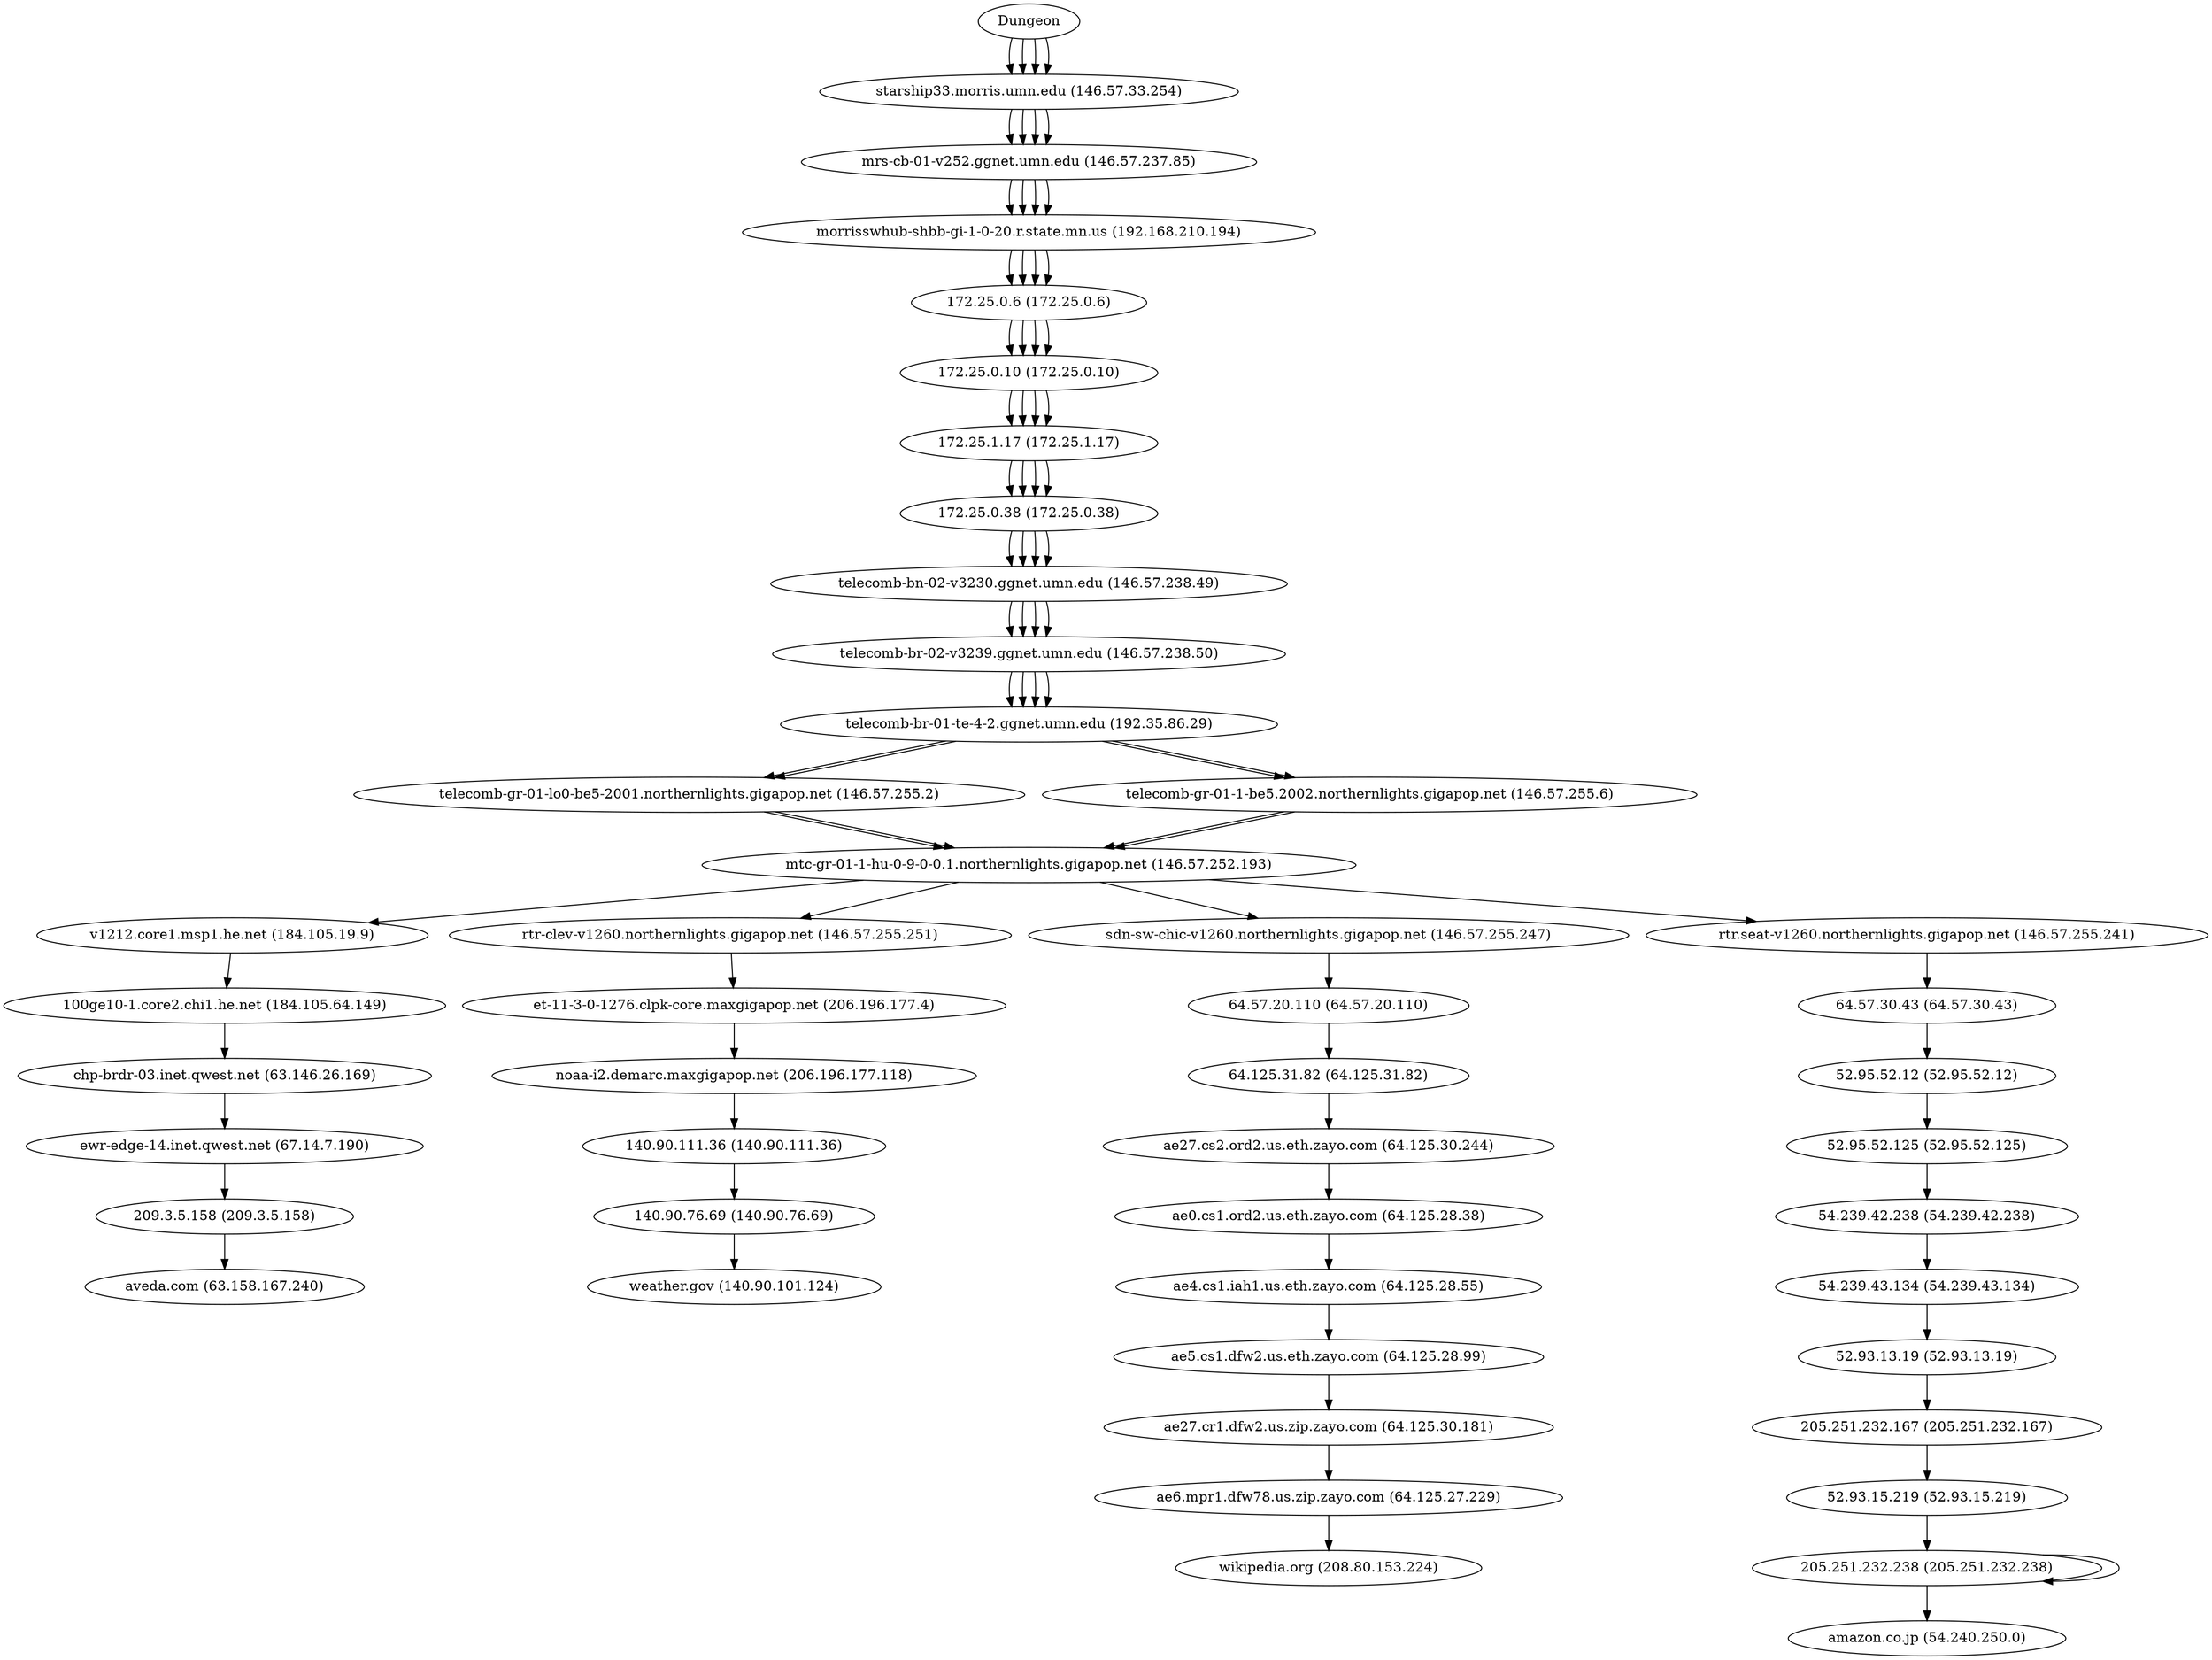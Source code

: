 digraph network {

// traceroute to aveda.com (63.158.167.240), 60 hops max, 60 byte packets
"Dungeon" -> "starship33.morris.umn.edu (146.57.33.254)";
"starship33.morris.umn.edu (146.57.33.254)" -> "mrs-cb-01-v252.ggnet.umn.edu (146.57.237.85)";
"mrs-cb-01-v252.ggnet.umn.edu (146.57.237.85)" -> "morrisswhub-shbb-gi-1-0-20.r.state.mn.us (192.168.210.194)";
"morrisswhub-shbb-gi-1-0-20.r.state.mn.us (192.168.210.194)" -> "172.25.0.6 (172.25.0.6)";
"172.25.0.6 (172.25.0.6)" -> "172.25.0.10 (172.25.0.10)";
"172.25.0.10 (172.25.0.10)" -> "172.25.1.17 (172.25.1.17)";
"172.25.1.17 (172.25.1.17)" -> "172.25.0.38 (172.25.0.38)";
"172.25.0.38 (172.25.0.38)" -> "telecomb-bn-02-v3230.ggnet.umn.edu (146.57.238.49)";
"telecomb-bn-02-v3230.ggnet.umn.edu (146.57.238.49)" -> "telecomb-br-02-v3239.ggnet.umn.edu (146.57.238.50)";
"telecomb-br-02-v3239.ggnet.umn.edu (146.57.238.50)" -> "telecomb-br-01-te-4-2.ggnet.umn.edu (192.35.86.29)";
"telecomb-br-01-te-4-2.ggnet.umn.edu (192.35.86.29)" -> "telecomb-gr-01-lo0-be5-2001.northernlights.gigapop.net (146.57.255.2)";
"telecomb-gr-01-lo0-be5-2001.northernlights.gigapop.net (146.57.255.2)" -> "mtc-gr-01-1-hu-0-9-0-0.1.northernlights.gigapop.net (146.57.252.193)";
"mtc-gr-01-1-hu-0-9-0-0.1.northernlights.gigapop.net (146.57.252.193)" -> "v1212.core1.msp1.he.net (184.105.19.9)";
"v1212.core1.msp1.he.net (184.105.19.9)" -> "100ge10-1.core2.chi1.he.net (184.105.64.149)";
"100ge10-1.core2.chi1.he.net (184.105.64.149)" -> "chp-brdr-03.inet.qwest.net (63.146.26.169)";
"chp-brdr-03.inet.qwest.net (63.146.26.169)" -> "ewr-edge-14.inet.qwest.net (67.14.7.190)";
"ewr-edge-14.inet.qwest.net (67.14.7.190)" -> "209.3.5.158 (209.3.5.158)";
"209.3.5.158 (209.3.5.158)" -> "aveda.com (63.158.167.240)";

// traceroute to weather.gov (140.90.101.124), 60 hops max, 60 byte packets
"Dungeon" -> "starship33.morris.umn.edu (146.57.33.254)";
"starship33.morris.umn.edu (146.57.33.254)" -> "mrs-cb-01-v252.ggnet.umn.edu (146.57.237.85)";
"mrs-cb-01-v252.ggnet.umn.edu (146.57.237.85)" -> "morrisswhub-shbb-gi-1-0-20.r.state.mn.us (192.168.210.194)";
"morrisswhub-shbb-gi-1-0-20.r.state.mn.us (192.168.210.194)" -> "172.25.0.6 (172.25.0.6)";
"172.25.0.6 (172.25.0.6)" -> "172.25.0.10 (172.25.0.10)";
"172.25.0.10 (172.25.0.10)" -> "172.25.1.17 (172.25.1.17)";
"172.25.1.17 (172.25.1.17)" -> "172.25.0.38 (172.25.0.38)";
"172.25.0.38 (172.25.0.38)" -> "telecomb-bn-02-v3230.ggnet.umn.edu (146.57.238.49)";
"telecomb-bn-02-v3230.ggnet.umn.edu (146.57.238.49)" -> "telecomb-br-02-v3239.ggnet.umn.edu (146.57.238.50)";
"telecomb-br-02-v3239.ggnet.umn.edu (146.57.238.50)" -> "telecomb-br-01-te-4-2.ggnet.umn.edu (192.35.86.29)";
"telecomb-br-01-te-4-2.ggnet.umn.edu (192.35.86.29)" -> "telecomb-gr-01-1-be5.2002.northernlights.gigapop.net (146.57.255.6)";
"telecomb-gr-01-1-be5.2002.northernlights.gigapop.net (146.57.255.6)" -> "mtc-gr-01-1-hu-0-9-0-0.1.northernlights.gigapop.net (146.57.252.193)";
"mtc-gr-01-1-hu-0-9-0-0.1.northernlights.gigapop.net (146.57.252.193)" -> "rtr-clev-v1260.northernlights.gigapop.net (146.57.255.251)";
"rtr-clev-v1260.northernlights.gigapop.net (146.57.255.251)" -> "et-11-3-0-1276.clpk-core.maxgigapop.net (206.196.177.4)";
"et-11-3-0-1276.clpk-core.maxgigapop.net (206.196.177.4)" -> "noaa-i2.demarc.maxgigapop.net (206.196.177.118)";
"noaa-i2.demarc.maxgigapop.net (206.196.177.118)" -> "140.90.111.36 (140.90.111.36)";
"140.90.111.36 (140.90.111.36)" -> "140.90.76.69 (140.90.76.69)";
"140.90.76.69 (140.90.76.69)" -> "weather.gov (140.90.101.124)";

// traceroute to wikipedia.org (208.80.153.224), 60 hops max, 60 byte packets
"Dungeon" -> "starship33.morris.umn.edu (146.57.33.254)";
"starship33.morris.umn.edu (146.57.33.254)" -> "mrs-cb-01-v252.ggnet.umn.edu (146.57.237.85)";
"mrs-cb-01-v252.ggnet.umn.edu (146.57.237.85)" -> "morrisswhub-shbb-gi-1-0-20.r.state.mn.us (192.168.210.194)";
"morrisswhub-shbb-gi-1-0-20.r.state.mn.us (192.168.210.194)" -> "172.25.0.6 (172.25.0.6)";
"172.25.0.6 (172.25.0.6)" -> "172.25.0.10 (172.25.0.10)";
"172.25.0.10 (172.25.0.10)" -> "172.25.1.17 (172.25.1.17)";
"172.25.1.17 (172.25.1.17)" -> "172.25.0.38 (172.25.0.38)";
"172.25.0.38 (172.25.0.38)" -> "telecomb-bn-02-v3230.ggnet.umn.edu (146.57.238.49)";
"telecomb-bn-02-v3230.ggnet.umn.edu (146.57.238.49)" -> "telecomb-br-02-v3239.ggnet.umn.edu (146.57.238.50)";
"telecomb-br-02-v3239.ggnet.umn.edu (146.57.238.50)" -> "telecomb-br-01-te-4-2.ggnet.umn.edu (192.35.86.29)";
"telecomb-br-01-te-4-2.ggnet.umn.edu (192.35.86.29)" -> "telecomb-gr-01-lo0-be5-2001.northernlights.gigapop.net (146.57.255.2)";
"telecomb-gr-01-lo0-be5-2001.northernlights.gigapop.net (146.57.255.2)" -> "mtc-gr-01-1-hu-0-9-0-0.1.northernlights.gigapop.net (146.57.252.193)";
"mtc-gr-01-1-hu-0-9-0-0.1.northernlights.gigapop.net (146.57.252.193)" -> "sdn-sw-chic-v1260.northernlights.gigapop.net (146.57.255.247)";
"sdn-sw-chic-v1260.northernlights.gigapop.net (146.57.255.247)" -> "64.57.20.110 (64.57.20.110)";
"64.57.20.110 (64.57.20.110)" -> "64.125.31.82 (64.125.31.82)";
"64.125.31.82 (64.125.31.82)" -> "ae27.cs2.ord2.us.eth.zayo.com (64.125.30.244)";
"ae27.cs2.ord2.us.eth.zayo.com (64.125.30.244)" -> "ae0.cs1.ord2.us.eth.zayo.com (64.125.28.38)";
"ae0.cs1.ord2.us.eth.zayo.com (64.125.28.38)" -> "ae4.cs1.iah1.us.eth.zayo.com (64.125.28.55)";
"ae4.cs1.iah1.us.eth.zayo.com (64.125.28.55)" -> "ae5.cs1.dfw2.us.eth.zayo.com (64.125.28.99)";
"ae5.cs1.dfw2.us.eth.zayo.com (64.125.28.99)" -> "ae27.cr1.dfw2.us.zip.zayo.com (64.125.30.181)";
"ae27.cr1.dfw2.us.zip.zayo.com (64.125.30.181)" -> "ae6.mpr1.dfw78.us.zip.zayo.com (64.125.27.229)";
"ae6.mpr1.dfw78.us.zip.zayo.com (64.125.27.229)" -> "wikipedia.org (208.80.153.224)";

// traceroute to amazon.co.jp (54.240.250.0), 60 hops max, 60 byte packets
"Dungeon" -> "starship33.morris.umn.edu (146.57.33.254)";
"starship33.morris.umn.edu (146.57.33.254)" -> "mrs-cb-01-v252.ggnet.umn.edu (146.57.237.85)";
"mrs-cb-01-v252.ggnet.umn.edu (146.57.237.85)" -> "morrisswhub-shbb-gi-1-0-20.r.state.mn.us (192.168.210.194)";
"morrisswhub-shbb-gi-1-0-20.r.state.mn.us (192.168.210.194)" -> "172.25.0.6 (172.25.0.6)";
"172.25.0.6 (172.25.0.6)" -> "172.25.0.10 (172.25.0.10)";
"172.25.0.10 (172.25.0.10)" -> "172.25.1.17 (172.25.1.17)";
"172.25.1.17 (172.25.1.17)" -> "172.25.0.38 (172.25.0.38)";
"172.25.0.38 (172.25.0.38)" -> "telecomb-bn-02-v3230.ggnet.umn.edu (146.57.238.49)";
"telecomb-bn-02-v3230.ggnet.umn.edu (146.57.238.49)" -> "telecomb-br-02-v3239.ggnet.umn.edu (146.57.238.50)";
"telecomb-br-02-v3239.ggnet.umn.edu (146.57.238.50)" -> "telecomb-br-01-te-4-2.ggnet.umn.edu (192.35.86.29)";
"telecomb-br-01-te-4-2.ggnet.umn.edu (192.35.86.29)" -> "telecomb-gr-01-1-be5.2002.northernlights.gigapop.net (146.57.255.6)";
"telecomb-gr-01-1-be5.2002.northernlights.gigapop.net (146.57.255.6)" -> "mtc-gr-01-1-hu-0-9-0-0.1.northernlights.gigapop.net (146.57.252.193)";
"mtc-gr-01-1-hu-0-9-0-0.1.northernlights.gigapop.net (146.57.252.193)" -> "rtr.seat-v1260.northernlights.gigapop.net (146.57.255.241)";
"rtr.seat-v1260.northernlights.gigapop.net (146.57.255.241)" -> "64.57.30.43 (64.57.30.43)";
"64.57.30.43 (64.57.30.43)" -> "52.95.52.12 (52.95.52.12)";
"52.95.52.12 (52.95.52.12)" -> "52.95.52.125 (52.95.52.125)";
"52.95.52.125 (52.95.52.125)" -> "54.239.42.238 (54.239.42.238)";
"54.239.42.238 (54.239.42.238)" -> "54.239.43.134 (54.239.43.134)";
"54.239.43.134 (54.239.43.134)" -> "52.93.13.19 (52.93.13.19)";
"52.93.13.19 (52.93.13.19)" -> "205.251.232.167 (205.251.232.167)";
"205.251.232.167 (205.251.232.167)" -> "52.93.15.219 (52.93.15.219)";
"52.93.15.219 (52.93.15.219)" -> "205.251.232.238 (205.251.232.238)";
"205.251.232.238 (205.251.232.238)" -> "205.251.232.238 (205.251.232.238)";
"205.251.232.238 (205.251.232.238)" -> "amazon.co.jp (54.240.250.0)";
}
